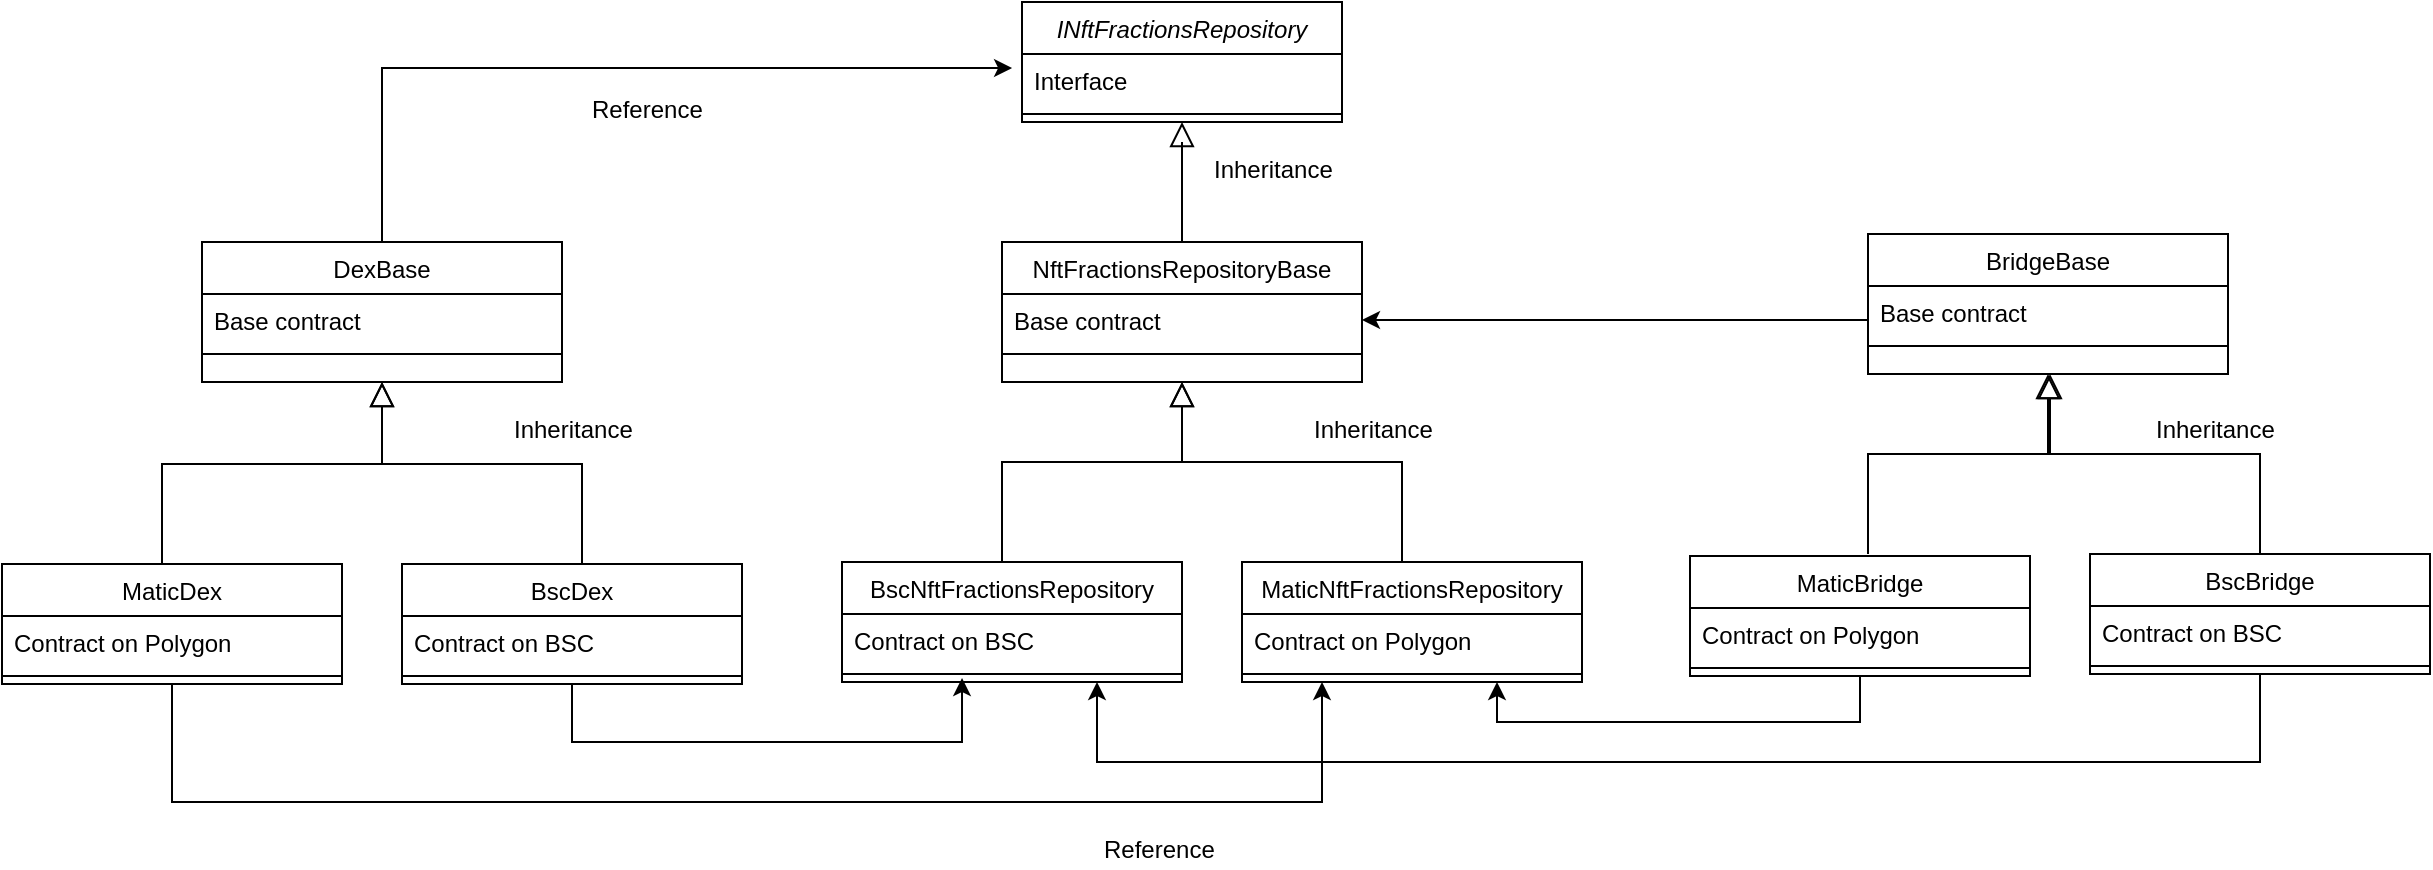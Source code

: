 <mxfile version="15.3.8" type="device"><diagram id="C5RBs43oDa-KdzZeNtuy" name="Page-1"><mxGraphModel dx="1232" dy="811" grid="1" gridSize="10" guides="1" tooltips="1" connect="1" arrows="1" fold="1" page="1" pageScale="1" pageWidth="827" pageHeight="1169" math="0" shadow="0"><root><mxCell id="WIyWlLk6GJQsqaUBKTNV-0"/><mxCell id="WIyWlLk6GJQsqaUBKTNV-1" parent="WIyWlLk6GJQsqaUBKTNV-0"/><mxCell id="zkfFHV4jXpPFQw0GAbJ--0" value="INftFractionsRepository" style="swimlane;fontStyle=2;align=center;verticalAlign=top;childLayout=stackLayout;horizontal=1;startSize=26;horizontalStack=0;resizeParent=1;resizeLast=0;collapsible=1;marginBottom=0;rounded=0;shadow=0;strokeWidth=1;" parent="WIyWlLk6GJQsqaUBKTNV-1" vertex="1"><mxGeometry x="590" y="90" width="160" height="60" as="geometry"><mxRectangle x="230" y="140" width="160" height="26" as="alternateBounds"/></mxGeometry></mxCell><mxCell id="zkfFHV4jXpPFQw0GAbJ--1" value="Interface" style="text;align=left;verticalAlign=top;spacingLeft=4;spacingRight=4;overflow=hidden;rotatable=0;points=[[0,0.5],[1,0.5]];portConstraint=eastwest;" parent="zkfFHV4jXpPFQw0GAbJ--0" vertex="1"><mxGeometry y="26" width="160" height="26" as="geometry"/></mxCell><mxCell id="zkfFHV4jXpPFQw0GAbJ--4" value="" style="line;html=1;strokeWidth=1;align=left;verticalAlign=middle;spacingTop=-1;spacingLeft=3;spacingRight=3;rotatable=0;labelPosition=right;points=[];portConstraint=eastwest;" parent="zkfFHV4jXpPFQw0GAbJ--0" vertex="1"><mxGeometry y="52" width="160" height="8" as="geometry"/></mxCell><mxCell id="zkfFHV4jXpPFQw0GAbJ--12" value="" style="endArrow=block;endSize=10;endFill=0;shadow=0;strokeWidth=1;rounded=0;edgeStyle=elbowEdgeStyle;elbow=vertical;exitX=0.5;exitY=0;exitDx=0;exitDy=0;" parent="WIyWlLk6GJQsqaUBKTNV-1" edge="1"><mxGeometry width="160" relative="1" as="geometry"><mxPoint x="580" y="370" as="sourcePoint"/><mxPoint x="670" y="280" as="targetPoint"/><Array as="points"><mxPoint x="620" y="320"/></Array></mxGeometry></mxCell><mxCell id="zkfFHV4jXpPFQw0GAbJ--13" value="MaticNftFractionsRepository" style="swimlane;fontStyle=0;align=center;verticalAlign=top;childLayout=stackLayout;horizontal=1;startSize=26;horizontalStack=0;resizeParent=1;resizeLast=0;collapsible=1;marginBottom=0;rounded=0;shadow=0;strokeWidth=1;" parent="WIyWlLk6GJQsqaUBKTNV-1" vertex="1"><mxGeometry x="700" y="370" width="170" height="60" as="geometry"><mxRectangle x="340" y="380" width="170" height="26" as="alternateBounds"/></mxGeometry></mxCell><mxCell id="zkfFHV4jXpPFQw0GAbJ--14" value="Contract on Polygon" style="text;align=left;verticalAlign=top;spacingLeft=4;spacingRight=4;overflow=hidden;rotatable=0;points=[[0,0.5],[1,0.5]];portConstraint=eastwest;" parent="zkfFHV4jXpPFQw0GAbJ--13" vertex="1"><mxGeometry y="26" width="170" height="26" as="geometry"/></mxCell><mxCell id="zkfFHV4jXpPFQw0GAbJ--15" value="" style="line;html=1;strokeWidth=1;align=left;verticalAlign=middle;spacingTop=-1;spacingLeft=3;spacingRight=3;rotatable=0;labelPosition=right;points=[];portConstraint=eastwest;" parent="zkfFHV4jXpPFQw0GAbJ--13" vertex="1"><mxGeometry y="52" width="170" height="8" as="geometry"/></mxCell><mxCell id="zkfFHV4jXpPFQw0GAbJ--16" value="" style="endArrow=block;endSize=10;endFill=0;shadow=0;strokeWidth=1;rounded=0;edgeStyle=elbowEdgeStyle;elbow=vertical;" parent="WIyWlLk6GJQsqaUBKTNV-1" source="zkfFHV4jXpPFQw0GAbJ--13" edge="1"><mxGeometry width="160" relative="1" as="geometry"><mxPoint x="580" y="383" as="sourcePoint"/><mxPoint x="670" y="280" as="targetPoint"/><Array as="points"><mxPoint x="780" y="320"/><mxPoint x="740" y="320"/><mxPoint x="670" y="280"/></Array></mxGeometry></mxCell><mxCell id="005JVxGlOMh5G2o4f7m7-4" value="NftFractionsRepositoryBase" style="swimlane;fontStyle=0;align=center;verticalAlign=top;childLayout=stackLayout;horizontal=1;startSize=26;horizontalStack=0;resizeParent=1;resizeLast=0;collapsible=1;marginBottom=0;rounded=0;shadow=0;strokeWidth=1;" vertex="1" parent="WIyWlLk6GJQsqaUBKTNV-1"><mxGeometry x="580" y="210" width="180" height="70" as="geometry"><mxRectangle x="340" y="380" width="170" height="26" as="alternateBounds"/></mxGeometry></mxCell><mxCell id="005JVxGlOMh5G2o4f7m7-5" value="Base contract" style="text;align=left;verticalAlign=top;spacingLeft=4;spacingRight=4;overflow=hidden;rotatable=0;points=[[0,0.5],[1,0.5]];portConstraint=eastwest;" vertex="1" parent="005JVxGlOMh5G2o4f7m7-4"><mxGeometry y="26" width="180" height="26" as="geometry"/></mxCell><mxCell id="005JVxGlOMh5G2o4f7m7-6" value="" style="line;html=1;strokeWidth=1;align=left;verticalAlign=middle;spacingTop=-1;spacingLeft=3;spacingRight=3;rotatable=0;labelPosition=right;points=[];portConstraint=eastwest;" vertex="1" parent="005JVxGlOMh5G2o4f7m7-4"><mxGeometry y="52" width="180" height="8" as="geometry"/></mxCell><mxCell id="005JVxGlOMh5G2o4f7m7-11" value="" style="endArrow=block;endSize=10;endFill=0;shadow=0;strokeWidth=1;rounded=0;edgeStyle=elbowEdgeStyle;elbow=vertical;exitX=0.5;exitY=0;exitDx=0;exitDy=0;entryX=0.5;entryY=1;entryDx=0;entryDy=0;" edge="1" parent="WIyWlLk6GJQsqaUBKTNV-1" target="005JVxGlOMh5G2o4f7m7-16"><mxGeometry width="160" relative="1" as="geometry"><mxPoint x="160" y="371" as="sourcePoint"/><mxPoint x="250" y="281" as="targetPoint"/><Array as="points"><mxPoint x="200" y="321"/></Array></mxGeometry></mxCell><mxCell id="005JVxGlOMh5G2o4f7m7-54" style="edgeStyle=orthogonalEdgeStyle;rounded=0;orthogonalLoop=1;jettySize=auto;html=1;entryX=0.353;entryY=0.75;entryDx=0;entryDy=0;entryPerimeter=0;" edge="1" parent="WIyWlLk6GJQsqaUBKTNV-1" source="005JVxGlOMh5G2o4f7m7-12" target="005JVxGlOMh5G2o4f7m7-46"><mxGeometry relative="1" as="geometry"><Array as="points"><mxPoint x="365" y="460"/><mxPoint x="560" y="460"/></Array></mxGeometry></mxCell><mxCell id="005JVxGlOMh5G2o4f7m7-12" value="BscDex" style="swimlane;fontStyle=0;align=center;verticalAlign=top;childLayout=stackLayout;horizontal=1;startSize=26;horizontalStack=0;resizeParent=1;resizeLast=0;collapsible=1;marginBottom=0;rounded=0;shadow=0;strokeWidth=1;" vertex="1" parent="WIyWlLk6GJQsqaUBKTNV-1"><mxGeometry x="280" y="371" width="170" height="60" as="geometry"><mxRectangle x="340" y="380" width="170" height="26" as="alternateBounds"/></mxGeometry></mxCell><mxCell id="005JVxGlOMh5G2o4f7m7-13" value="Contract on BSC" style="text;align=left;verticalAlign=top;spacingLeft=4;spacingRight=4;overflow=hidden;rotatable=0;points=[[0,0.5],[1,0.5]];portConstraint=eastwest;" vertex="1" parent="005JVxGlOMh5G2o4f7m7-12"><mxGeometry y="26" width="170" height="26" as="geometry"/></mxCell><mxCell id="005JVxGlOMh5G2o4f7m7-14" value="" style="line;html=1;strokeWidth=1;align=left;verticalAlign=middle;spacingTop=-1;spacingLeft=3;spacingRight=3;rotatable=0;labelPosition=right;points=[];portConstraint=eastwest;" vertex="1" parent="005JVxGlOMh5G2o4f7m7-12"><mxGeometry y="52" width="170" height="8" as="geometry"/></mxCell><mxCell id="005JVxGlOMh5G2o4f7m7-15" value="" style="endArrow=block;endSize=10;endFill=0;shadow=0;strokeWidth=1;rounded=0;edgeStyle=elbowEdgeStyle;elbow=vertical;entryX=0.5;entryY=1;entryDx=0;entryDy=0;" edge="1" parent="WIyWlLk6GJQsqaUBKTNV-1" source="005JVxGlOMh5G2o4f7m7-12" target="005JVxGlOMh5G2o4f7m7-16"><mxGeometry width="160" relative="1" as="geometry"><mxPoint x="160" y="384" as="sourcePoint"/><mxPoint x="250" y="281" as="targetPoint"/><Array as="points"><mxPoint x="370" y="321"/><mxPoint x="320" y="321"/><mxPoint x="250" y="281"/></Array></mxGeometry></mxCell><mxCell id="005JVxGlOMh5G2o4f7m7-52" style="edgeStyle=orthogonalEdgeStyle;rounded=0;orthogonalLoop=1;jettySize=auto;html=1;entryX=-0.031;entryY=0.269;entryDx=0;entryDy=0;entryPerimeter=0;" edge="1" parent="WIyWlLk6GJQsqaUBKTNV-1" source="005JVxGlOMh5G2o4f7m7-16" target="zkfFHV4jXpPFQw0GAbJ--1"><mxGeometry relative="1" as="geometry"/></mxCell><mxCell id="005JVxGlOMh5G2o4f7m7-16" value="DexBase" style="swimlane;fontStyle=0;align=center;verticalAlign=top;childLayout=stackLayout;horizontal=1;startSize=26;horizontalStack=0;resizeParent=1;resizeLast=0;collapsible=1;marginBottom=0;rounded=0;shadow=0;strokeWidth=1;" vertex="1" parent="WIyWlLk6GJQsqaUBKTNV-1"><mxGeometry x="180" y="210" width="180" height="70" as="geometry"><mxRectangle x="340" y="380" width="170" height="26" as="alternateBounds"/></mxGeometry></mxCell><mxCell id="005JVxGlOMh5G2o4f7m7-17" value="Base contract" style="text;align=left;verticalAlign=top;spacingLeft=4;spacingRight=4;overflow=hidden;rotatable=0;points=[[0,0.5],[1,0.5]];portConstraint=eastwest;" vertex="1" parent="005JVxGlOMh5G2o4f7m7-16"><mxGeometry y="26" width="180" height="26" as="geometry"/></mxCell><mxCell id="005JVxGlOMh5G2o4f7m7-18" value="" style="line;html=1;strokeWidth=1;align=left;verticalAlign=middle;spacingTop=-1;spacingLeft=3;spacingRight=3;rotatable=0;labelPosition=right;points=[];portConstraint=eastwest;" vertex="1" parent="005JVxGlOMh5G2o4f7m7-16"><mxGeometry y="52" width="180" height="8" as="geometry"/></mxCell><mxCell id="005JVxGlOMh5G2o4f7m7-22" value="" style="endArrow=block;endSize=10;endFill=0;shadow=0;strokeWidth=1;rounded=0;edgeStyle=elbowEdgeStyle;elbow=vertical;exitX=0.5;exitY=0;exitDx=0;exitDy=0;" edge="1" parent="WIyWlLk6GJQsqaUBKTNV-1"><mxGeometry width="160" relative="1" as="geometry"><mxPoint x="1013" y="366" as="sourcePoint"/><mxPoint x="1103" y="276" as="targetPoint"/><Array as="points"><mxPoint x="1053" y="316"/></Array></mxGeometry></mxCell><mxCell id="005JVxGlOMh5G2o4f7m7-56" style="edgeStyle=orthogonalEdgeStyle;rounded=0;orthogonalLoop=1;jettySize=auto;html=1;entryX=0.75;entryY=1;entryDx=0;entryDy=0;" edge="1" parent="WIyWlLk6GJQsqaUBKTNV-1" source="005JVxGlOMh5G2o4f7m7-23" target="005JVxGlOMh5G2o4f7m7-44"><mxGeometry relative="1" as="geometry"><Array as="points"><mxPoint x="1209" y="470"/><mxPoint x="628" y="470"/></Array></mxGeometry></mxCell><mxCell id="005JVxGlOMh5G2o4f7m7-23" value="BscBridge" style="swimlane;fontStyle=0;align=center;verticalAlign=top;childLayout=stackLayout;horizontal=1;startSize=26;horizontalStack=0;resizeParent=1;resizeLast=0;collapsible=1;marginBottom=0;rounded=0;shadow=0;strokeWidth=1;" vertex="1" parent="WIyWlLk6GJQsqaUBKTNV-1"><mxGeometry x="1124" y="366" width="170" height="60" as="geometry"><mxRectangle x="340" y="380" width="170" height="26" as="alternateBounds"/></mxGeometry></mxCell><mxCell id="005JVxGlOMh5G2o4f7m7-24" value="Contract on BSC" style="text;align=left;verticalAlign=top;spacingLeft=4;spacingRight=4;overflow=hidden;rotatable=0;points=[[0,0.5],[1,0.5]];portConstraint=eastwest;" vertex="1" parent="005JVxGlOMh5G2o4f7m7-23"><mxGeometry y="26" width="170" height="26" as="geometry"/></mxCell><mxCell id="005JVxGlOMh5G2o4f7m7-25" value="" style="line;html=1;strokeWidth=1;align=left;verticalAlign=middle;spacingTop=-1;spacingLeft=3;spacingRight=3;rotatable=0;labelPosition=right;points=[];portConstraint=eastwest;" vertex="1" parent="005JVxGlOMh5G2o4f7m7-23"><mxGeometry y="52" width="170" height="8" as="geometry"/></mxCell><mxCell id="005JVxGlOMh5G2o4f7m7-26" value="" style="endArrow=block;endSize=10;endFill=0;shadow=0;strokeWidth=1;rounded=0;edgeStyle=elbowEdgeStyle;elbow=vertical;" edge="1" parent="WIyWlLk6GJQsqaUBKTNV-1" source="005JVxGlOMh5G2o4f7m7-23"><mxGeometry width="160" relative="1" as="geometry"><mxPoint x="1004" y="379" as="sourcePoint"/><mxPoint x="1104" y="276" as="targetPoint"/><Array as="points"><mxPoint x="1209" y="316"/><mxPoint x="1164" y="316"/><mxPoint x="1094" y="276"/></Array></mxGeometry></mxCell><mxCell id="005JVxGlOMh5G2o4f7m7-27" value="BridgeBase" style="swimlane;fontStyle=0;align=center;verticalAlign=top;childLayout=stackLayout;horizontal=1;startSize=26;horizontalStack=0;resizeParent=1;resizeLast=0;collapsible=1;marginBottom=0;rounded=0;shadow=0;strokeWidth=1;" vertex="1" parent="WIyWlLk6GJQsqaUBKTNV-1"><mxGeometry x="1013" y="206" width="180" height="70" as="geometry"><mxRectangle x="340" y="380" width="170" height="26" as="alternateBounds"/></mxGeometry></mxCell><mxCell id="005JVxGlOMh5G2o4f7m7-28" value="Base contract" style="text;align=left;verticalAlign=top;spacingLeft=4;spacingRight=4;overflow=hidden;rotatable=0;points=[[0,0.5],[1,0.5]];portConstraint=eastwest;" vertex="1" parent="005JVxGlOMh5G2o4f7m7-27"><mxGeometry y="26" width="180" height="26" as="geometry"/></mxCell><mxCell id="005JVxGlOMh5G2o4f7m7-29" value="" style="line;html=1;strokeWidth=1;align=left;verticalAlign=middle;spacingTop=-1;spacingLeft=3;spacingRight=3;rotatable=0;labelPosition=right;points=[];portConstraint=eastwest;" vertex="1" parent="005JVxGlOMh5G2o4f7m7-27"><mxGeometry y="52" width="180" height="8" as="geometry"/></mxCell><mxCell id="005JVxGlOMh5G2o4f7m7-55" style="edgeStyle=orthogonalEdgeStyle;rounded=0;orthogonalLoop=1;jettySize=auto;html=1;entryX=0.75;entryY=1;entryDx=0;entryDy=0;" edge="1" parent="WIyWlLk6GJQsqaUBKTNV-1" source="005JVxGlOMh5G2o4f7m7-41" target="zkfFHV4jXpPFQw0GAbJ--13"><mxGeometry relative="1" as="geometry"><Array as="points"><mxPoint x="1009" y="450"/><mxPoint x="828" y="450"/></Array></mxGeometry></mxCell><mxCell id="005JVxGlOMh5G2o4f7m7-41" value="MaticBridge" style="swimlane;fontStyle=0;align=center;verticalAlign=top;childLayout=stackLayout;horizontal=1;startSize=26;horizontalStack=0;resizeParent=1;resizeLast=0;collapsible=1;marginBottom=0;rounded=0;shadow=0;strokeWidth=1;" vertex="1" parent="WIyWlLk6GJQsqaUBKTNV-1"><mxGeometry x="924" y="367" width="170" height="60" as="geometry"><mxRectangle x="340" y="380" width="170" height="26" as="alternateBounds"/></mxGeometry></mxCell><mxCell id="005JVxGlOMh5G2o4f7m7-42" value="Contract on Polygon" style="text;align=left;verticalAlign=top;spacingLeft=4;spacingRight=4;overflow=hidden;rotatable=0;points=[[0,0.5],[1,0.5]];portConstraint=eastwest;" vertex="1" parent="005JVxGlOMh5G2o4f7m7-41"><mxGeometry y="26" width="170" height="26" as="geometry"/></mxCell><mxCell id="005JVxGlOMh5G2o4f7m7-43" value="" style="line;html=1;strokeWidth=1;align=left;verticalAlign=middle;spacingTop=-1;spacingLeft=3;spacingRight=3;rotatable=0;labelPosition=right;points=[];portConstraint=eastwest;" vertex="1" parent="005JVxGlOMh5G2o4f7m7-41"><mxGeometry y="52" width="170" height="8" as="geometry"/></mxCell><mxCell id="005JVxGlOMh5G2o4f7m7-44" value="BscNftFractionsRepository" style="swimlane;fontStyle=0;align=center;verticalAlign=top;childLayout=stackLayout;horizontal=1;startSize=26;horizontalStack=0;resizeParent=1;resizeLast=0;collapsible=1;marginBottom=0;rounded=0;shadow=0;strokeWidth=1;" vertex="1" parent="WIyWlLk6GJQsqaUBKTNV-1"><mxGeometry x="500" y="370" width="170" height="60" as="geometry"><mxRectangle x="340" y="380" width="170" height="26" as="alternateBounds"/></mxGeometry></mxCell><mxCell id="005JVxGlOMh5G2o4f7m7-45" value="Contract on BSC" style="text;align=left;verticalAlign=top;spacingLeft=4;spacingRight=4;overflow=hidden;rotatable=0;points=[[0,0.5],[1,0.5]];portConstraint=eastwest;" vertex="1" parent="005JVxGlOMh5G2o4f7m7-44"><mxGeometry y="26" width="170" height="26" as="geometry"/></mxCell><mxCell id="005JVxGlOMh5G2o4f7m7-46" value="" style="line;html=1;strokeWidth=1;align=left;verticalAlign=middle;spacingTop=-1;spacingLeft=3;spacingRight=3;rotatable=0;labelPosition=right;points=[];portConstraint=eastwest;" vertex="1" parent="005JVxGlOMh5G2o4f7m7-44"><mxGeometry y="52" width="170" height="8" as="geometry"/></mxCell><mxCell id="005JVxGlOMh5G2o4f7m7-53" style="edgeStyle=orthogonalEdgeStyle;rounded=0;orthogonalLoop=1;jettySize=auto;html=1;" edge="1" parent="WIyWlLk6GJQsqaUBKTNV-1" source="005JVxGlOMh5G2o4f7m7-47"><mxGeometry relative="1" as="geometry"><mxPoint x="740" y="430" as="targetPoint"/><Array as="points"><mxPoint x="165" y="490"/><mxPoint x="740" y="490"/></Array></mxGeometry></mxCell><mxCell id="005JVxGlOMh5G2o4f7m7-47" value="MaticDex" style="swimlane;fontStyle=0;align=center;verticalAlign=top;childLayout=stackLayout;horizontal=1;startSize=26;horizontalStack=0;resizeParent=1;resizeLast=0;collapsible=1;marginBottom=0;rounded=0;shadow=0;strokeWidth=1;" vertex="1" parent="WIyWlLk6GJQsqaUBKTNV-1"><mxGeometry x="80" y="371" width="170" height="60" as="geometry"><mxRectangle x="340" y="380" width="170" height="26" as="alternateBounds"/></mxGeometry></mxCell><mxCell id="005JVxGlOMh5G2o4f7m7-48" value="Contract on Polygon" style="text;align=left;verticalAlign=top;spacingLeft=4;spacingRight=4;overflow=hidden;rotatable=0;points=[[0,0.5],[1,0.5]];portConstraint=eastwest;" vertex="1" parent="005JVxGlOMh5G2o4f7m7-47"><mxGeometry y="26" width="170" height="26" as="geometry"/></mxCell><mxCell id="005JVxGlOMh5G2o4f7m7-49" value="" style="line;html=1;strokeWidth=1;align=left;verticalAlign=middle;spacingTop=-1;spacingLeft=3;spacingRight=3;rotatable=0;labelPosition=right;points=[];portConstraint=eastwest;" vertex="1" parent="005JVxGlOMh5G2o4f7m7-47"><mxGeometry y="52" width="170" height="8" as="geometry"/></mxCell><mxCell id="005JVxGlOMh5G2o4f7m7-50" value="" style="endArrow=block;endSize=10;endFill=0;shadow=0;strokeWidth=1;rounded=0;edgeStyle=elbowEdgeStyle;elbow=vertical;entryX=0.5;entryY=1;entryDx=0;entryDy=0;entryPerimeter=0;" edge="1" parent="WIyWlLk6GJQsqaUBKTNV-1" target="zkfFHV4jXpPFQw0GAbJ--4"><mxGeometry width="160" relative="1" as="geometry"><mxPoint x="670" y="210" as="sourcePoint"/><mxPoint x="570" y="119" as="targetPoint"/><Array as="points"><mxPoint x="670" y="160"/><mxPoint x="620" y="160"/><mxPoint x="550" y="120"/></Array></mxGeometry></mxCell><mxCell id="005JVxGlOMh5G2o4f7m7-57" style="edgeStyle=orthogonalEdgeStyle;rounded=0;orthogonalLoop=1;jettySize=auto;html=1;" edge="1" parent="WIyWlLk6GJQsqaUBKTNV-1" source="005JVxGlOMh5G2o4f7m7-28" target="005JVxGlOMh5G2o4f7m7-5"><mxGeometry relative="1" as="geometry"><Array as="points"><mxPoint x="950" y="249"/><mxPoint x="950" y="249"/></Array></mxGeometry></mxCell><mxCell id="005JVxGlOMh5G2o4f7m7-58" value="Inheritance" style="text;align=left;verticalAlign=top;spacingLeft=4;spacingRight=4;overflow=hidden;rotatable=0;points=[[0,0.5],[1,0.5]];portConstraint=eastwest;" vertex="1" parent="WIyWlLk6GJQsqaUBKTNV-1"><mxGeometry x="330" y="290" width="90" height="20" as="geometry"/></mxCell><mxCell id="005JVxGlOMh5G2o4f7m7-59" value="Inheritance" style="text;align=left;verticalAlign=top;spacingLeft=4;spacingRight=4;overflow=hidden;rotatable=0;points=[[0,0.5],[1,0.5]];portConstraint=eastwest;" vertex="1" parent="WIyWlLk6GJQsqaUBKTNV-1"><mxGeometry x="730" y="290" width="90" height="20" as="geometry"/></mxCell><mxCell id="005JVxGlOMh5G2o4f7m7-60" value="Inheritance" style="text;align=left;verticalAlign=top;spacingLeft=4;spacingRight=4;overflow=hidden;rotatable=0;points=[[0,0.5],[1,0.5]];portConstraint=eastwest;" vertex="1" parent="WIyWlLk6GJQsqaUBKTNV-1"><mxGeometry x="1151" y="290" width="90" height="20" as="geometry"/></mxCell><mxCell id="005JVxGlOMh5G2o4f7m7-61" value="Inheritance" style="text;align=left;verticalAlign=top;spacingLeft=4;spacingRight=4;overflow=hidden;rotatable=0;points=[[0,0.5],[1,0.5]];portConstraint=eastwest;" vertex="1" parent="WIyWlLk6GJQsqaUBKTNV-1"><mxGeometry x="680" y="160" width="90" height="20" as="geometry"/></mxCell><mxCell id="005JVxGlOMh5G2o4f7m7-64" value="Reference" style="text;align=left;verticalAlign=top;spacingLeft=4;spacingRight=4;overflow=hidden;rotatable=0;points=[[0,0.5],[1,0.5]];portConstraint=eastwest;" vertex="1" parent="WIyWlLk6GJQsqaUBKTNV-1"><mxGeometry x="369" y="130" width="90" height="20" as="geometry"/></mxCell><mxCell id="005JVxGlOMh5G2o4f7m7-65" value="Reference" style="text;align=left;verticalAlign=top;spacingLeft=4;spacingRight=4;overflow=hidden;rotatable=0;points=[[0,0.5],[1,0.5]];portConstraint=eastwest;" vertex="1" parent="WIyWlLk6GJQsqaUBKTNV-1"><mxGeometry x="625" y="500" width="90" height="20" as="geometry"/></mxCell></root></mxGraphModel></diagram></mxfile>